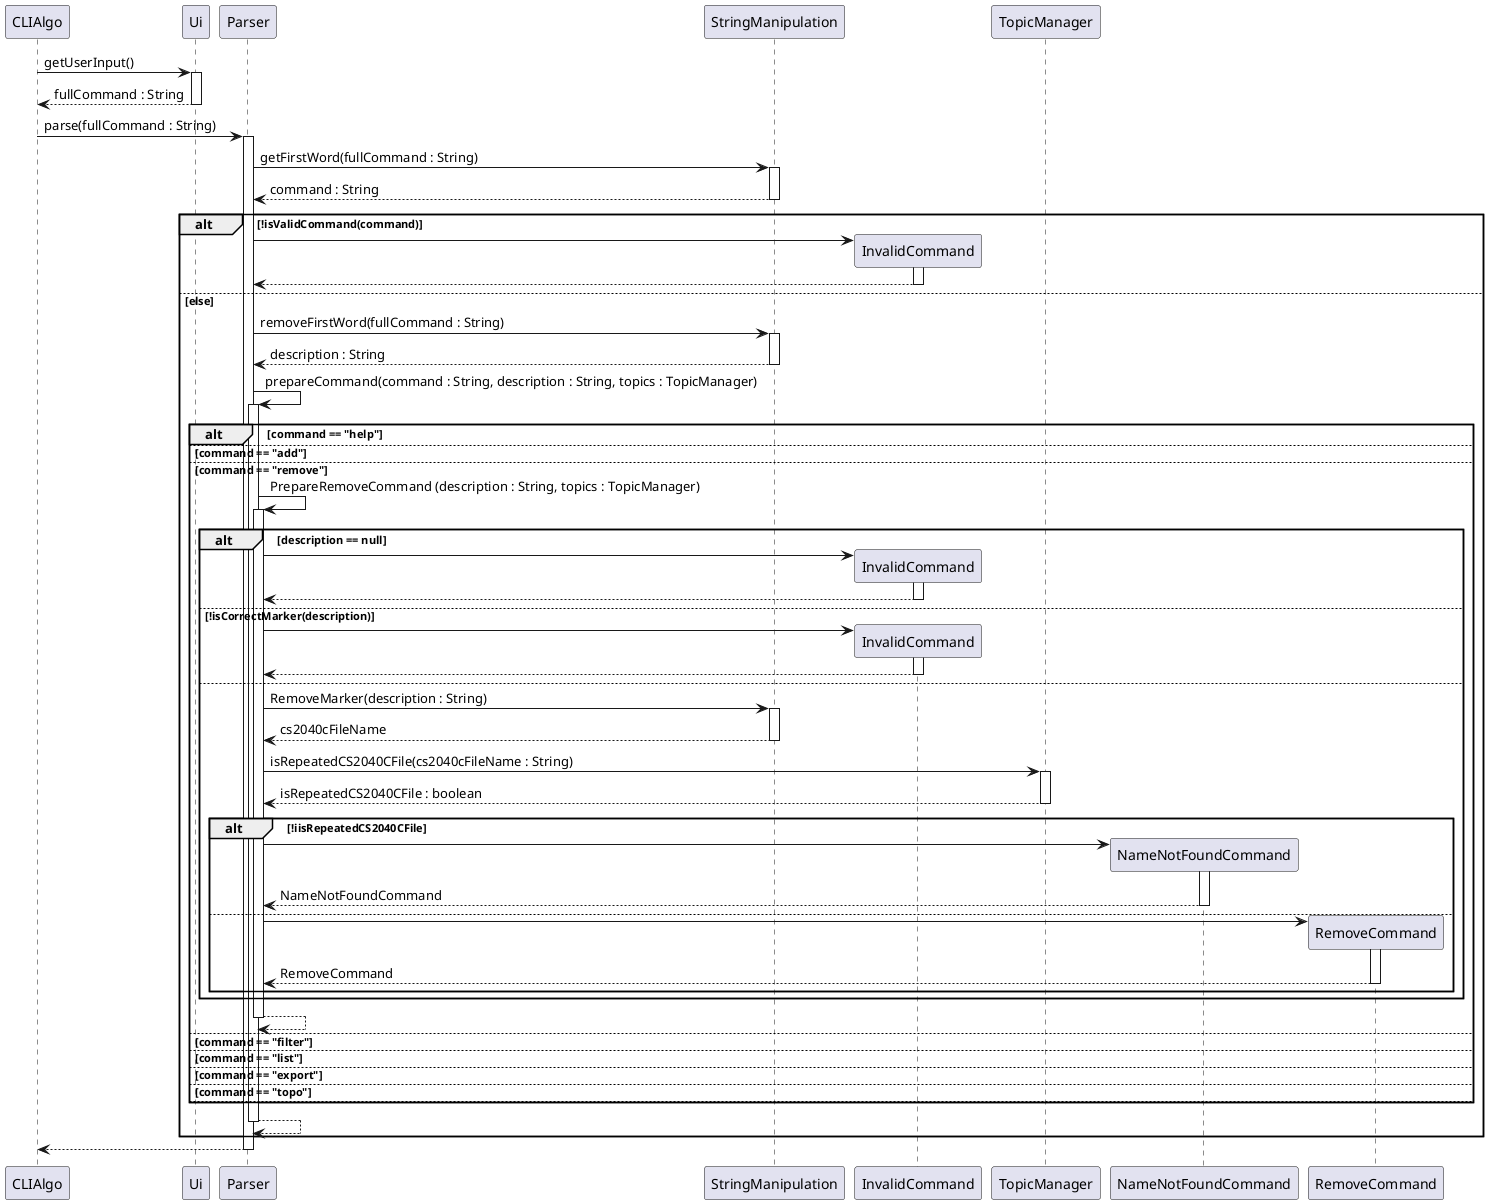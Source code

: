 @startuml
CLIAlgo -> Ui : getUserInput()
activate Ui
return fullCommand : String

CLIAlgo -> Parser : parse(fullCommand : String)
activate Parser
    Parser -> StringManipulation : getFirstWord(fullCommand : String)
    activate StringManipulation
    return command : String

    alt !isValidCommand(command)
        Parser -> InvalidCommand **
        activate InvalidCommand
        return
    else else
        Parser -> StringManipulation : removeFirstWord(fullCommand : String)
        activate StringManipulation
        return description : String

        Parser -> Parser : prepareCommand(command : String, description : String, topics : TopicManager)
        activate Parser
            alt command == "help"
            else command == "add"
            else command == "remove"
                Parser -> Parser : PrepareRemoveCommand (description : String, topics : TopicManager)
                activate Parser
                    alt description == null
                        Parser -> InvalidCommand **
                        activate InvalidCommand
                        return
                    else !isCorrectMarker(description)
                        Parser -> InvalidCommand **
                        activate InvalidCommand
                        return
                    else
                        Parser -> StringManipulation : RemoveMarker(description : String)
                        activate StringManipulation
                        return cs2040cFileName

                        Parser -> TopicManager : isRepeatedCS2040CFile(cs2040cFileName : String)
                        activate TopicManager
                        return isRepeatedCS2040CFile : boolean

                        alt !iisRepeatedCS2040CFile
                            Parser -> NameNotFoundCommand **
                            activate NameNotFoundCommand
                            return NameNotFoundCommand
                        else
                            Parser -> RemoveCommand **
                            activate RemoveCommand
                            return RemoveCommand
                        end
                    end
                return
            else command == "filter"
            else command == "list"
            else command == "export"
            else command == "topo"
            else
            end
        return
    end
return

@enduml
